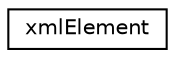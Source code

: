 digraph "Graphical Class Hierarchy"
{
  edge [fontname="Helvetica",fontsize="10",labelfontname="Helvetica",labelfontsize="10"];
  node [fontname="Helvetica",fontsize="10",shape=record];
  rankdir="LR";
  Node1 [label="xmlElement",height=0.2,width=0.4,color="black", fillcolor="white", style="filled",URL="$structxml_element.html"];
}
